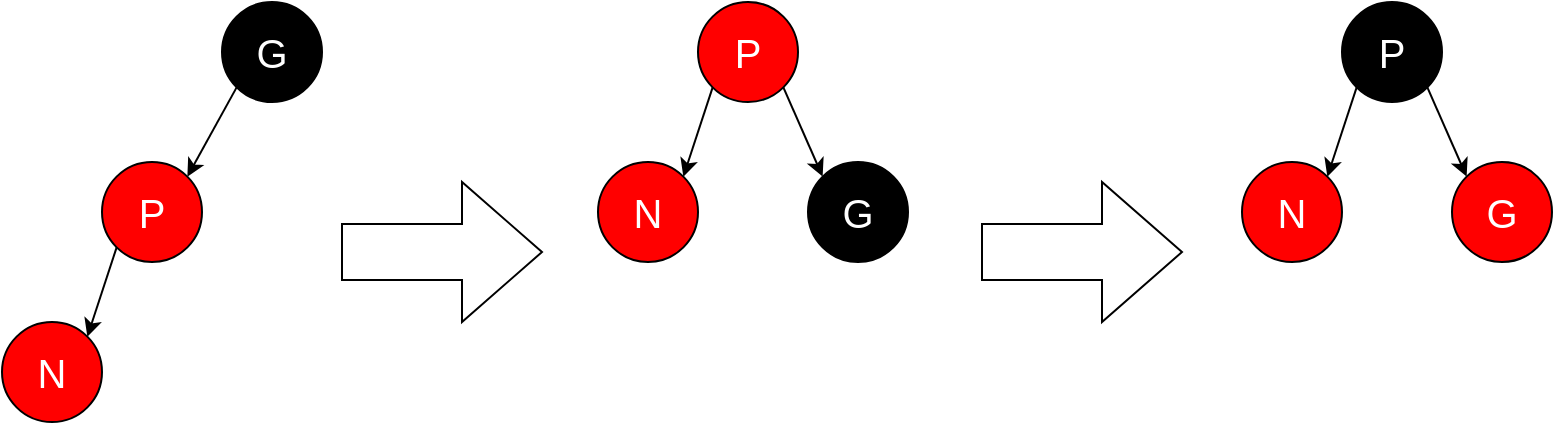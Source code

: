 <mxfile version="20.4.0" type="device"><diagram id="R-cHSDtUfPkVtpVSe-z4" name="Page-1"><mxGraphModel dx="572" dy="705" grid="1" gridSize="10" guides="1" tooltips="1" connect="1" arrows="1" fold="1" page="1" pageScale="1" pageWidth="850" pageHeight="1100" math="0" shadow="0"><root><mxCell id="0"/><mxCell id="1" parent="0"/><mxCell id="n1B0MFmd508IJaJsGRzu-10" style="edgeStyle=none;rounded=0;orthogonalLoop=1;jettySize=auto;html=1;exitX=0;exitY=1;exitDx=0;exitDy=0;entryX=1;entryY=0;entryDx=0;entryDy=0;fontSize=13;fontColor=#000000;" edge="1" parent="1" source="gJLooLLxW_zo6J-UF6FN-83" target="gJLooLLxW_zo6J-UF6FN-87"><mxGeometry relative="1" as="geometry"/></mxCell><mxCell id="gJLooLLxW_zo6J-UF6FN-83" value="&lt;font style=&quot;font-size: 20px;&quot; color=&quot;#ffffff&quot;&gt;G&lt;/font&gt;" style="ellipse;whiteSpace=wrap;html=1;aspect=fixed;fillColor=#000000;" parent="1" vertex="1"><mxGeometry x="1010" y="320" width="50" height="50" as="geometry"/></mxCell><mxCell id="n1B0MFmd508IJaJsGRzu-15" style="edgeStyle=none;rounded=0;orthogonalLoop=1;jettySize=auto;html=1;exitX=0;exitY=1;exitDx=0;exitDy=0;entryX=1;entryY=0;entryDx=0;entryDy=0;fontSize=13;fontColor=#000000;" edge="1" parent="1" source="gJLooLLxW_zo6J-UF6FN-87" target="n1B0MFmd508IJaJsGRzu-14"><mxGeometry relative="1" as="geometry"/></mxCell><mxCell id="gJLooLLxW_zo6J-UF6FN-87" value="&lt;font color=&quot;#ffffff&quot; style=&quot;font-size: 20px;&quot;&gt;P&lt;/font&gt;" style="ellipse;whiteSpace=wrap;html=1;aspect=fixed;fillColor=#FF0000;" parent="1" vertex="1"><mxGeometry x="950" y="400" width="50" height="50" as="geometry"/></mxCell><mxCell id="n1B0MFmd508IJaJsGRzu-14" value="&lt;font color=&quot;#ffffff&quot; style=&quot;font-size: 20px;&quot;&gt;N&lt;/font&gt;" style="ellipse;whiteSpace=wrap;html=1;aspect=fixed;fillColor=#FF0000;" vertex="1" parent="1"><mxGeometry x="900" y="480" width="50" height="50" as="geometry"/></mxCell><mxCell id="n1B0MFmd508IJaJsGRzu-16" value="" style="html=1;shadow=0;dashed=0;align=center;verticalAlign=middle;shape=mxgraph.arrows2.arrow;dy=0.6;dx=40;notch=0;sketch=0;fontSize=20;fontColor=#FFFFFF;fillColor=#FFFFFF;" vertex="1" parent="1"><mxGeometry x="1070" y="410" width="100" height="70" as="geometry"/></mxCell><mxCell id="n1B0MFmd508IJaJsGRzu-18" value="&lt;font color=&quot;#ffffff&quot; style=&quot;font-size: 20px;&quot;&gt;G&lt;/font&gt;" style="ellipse;whiteSpace=wrap;html=1;aspect=fixed;fillColor=#000000;" vertex="1" parent="1"><mxGeometry x="1303" y="400" width="50" height="50" as="geometry"/></mxCell><mxCell id="n1B0MFmd508IJaJsGRzu-19" style="edgeStyle=none;rounded=0;orthogonalLoop=1;jettySize=auto;html=1;exitX=0;exitY=1;exitDx=0;exitDy=0;entryX=1;entryY=0;entryDx=0;entryDy=0;fontSize=13;fontColor=#000000;" edge="1" parent="1" source="n1B0MFmd508IJaJsGRzu-20" target="n1B0MFmd508IJaJsGRzu-21"><mxGeometry relative="1" as="geometry"/></mxCell><mxCell id="n1B0MFmd508IJaJsGRzu-22" style="edgeStyle=none;rounded=0;orthogonalLoop=1;jettySize=auto;html=1;exitX=1;exitY=1;exitDx=0;exitDy=0;entryX=0;entryY=0;entryDx=0;entryDy=0;fontSize=20;fontColor=#FFFFFF;" edge="1" parent="1" source="n1B0MFmd508IJaJsGRzu-20" target="n1B0MFmd508IJaJsGRzu-18"><mxGeometry relative="1" as="geometry"/></mxCell><mxCell id="n1B0MFmd508IJaJsGRzu-20" value="&lt;font color=&quot;#ffffff&quot; style=&quot;font-size: 20px;&quot;&gt;P&lt;/font&gt;" style="ellipse;whiteSpace=wrap;html=1;aspect=fixed;fillColor=#FF0000;" vertex="1" parent="1"><mxGeometry x="1248" y="320" width="50" height="50" as="geometry"/></mxCell><mxCell id="n1B0MFmd508IJaJsGRzu-21" value="&lt;font color=&quot;#ffffff&quot; style=&quot;font-size: 20px;&quot;&gt;N&lt;/font&gt;" style="ellipse;whiteSpace=wrap;html=1;aspect=fixed;fillColor=#FF0000;" vertex="1" parent="1"><mxGeometry x="1198" y="400" width="50" height="50" as="geometry"/></mxCell><mxCell id="n1B0MFmd508IJaJsGRzu-23" value="" style="html=1;shadow=0;dashed=0;align=center;verticalAlign=middle;shape=mxgraph.arrows2.arrow;dy=0.6;dx=40;notch=0;sketch=0;fontSize=20;fontColor=#FFFFFF;fillColor=#FFFFFF;" vertex="1" parent="1"><mxGeometry x="1390" y="410" width="100" height="70" as="geometry"/></mxCell><mxCell id="n1B0MFmd508IJaJsGRzu-24" value="&lt;font color=&quot;#ffffff&quot; style=&quot;font-size: 20px;&quot;&gt;G&lt;/font&gt;" style="ellipse;whiteSpace=wrap;html=1;aspect=fixed;fillColor=#FF0000;" vertex="1" parent="1"><mxGeometry x="1625" y="400" width="50" height="50" as="geometry"/></mxCell><mxCell id="n1B0MFmd508IJaJsGRzu-25" style="edgeStyle=none;rounded=0;orthogonalLoop=1;jettySize=auto;html=1;exitX=0;exitY=1;exitDx=0;exitDy=0;entryX=1;entryY=0;entryDx=0;entryDy=0;fontSize=13;fontColor=#000000;" edge="1" parent="1" source="n1B0MFmd508IJaJsGRzu-27" target="n1B0MFmd508IJaJsGRzu-28"><mxGeometry relative="1" as="geometry"/></mxCell><mxCell id="n1B0MFmd508IJaJsGRzu-26" style="edgeStyle=none;rounded=0;orthogonalLoop=1;jettySize=auto;html=1;exitX=1;exitY=1;exitDx=0;exitDy=0;entryX=0;entryY=0;entryDx=0;entryDy=0;fontSize=20;fontColor=#FFFFFF;" edge="1" parent="1" source="n1B0MFmd508IJaJsGRzu-27" target="n1B0MFmd508IJaJsGRzu-24"><mxGeometry relative="1" as="geometry"/></mxCell><mxCell id="n1B0MFmd508IJaJsGRzu-27" value="&lt;font style=&quot;font-size: 20px;&quot; color=&quot;#ffffff&quot;&gt;P&lt;/font&gt;" style="ellipse;whiteSpace=wrap;html=1;aspect=fixed;fillColor=#000000;" vertex="1" parent="1"><mxGeometry x="1570" y="320" width="50" height="50" as="geometry"/></mxCell><mxCell id="n1B0MFmd508IJaJsGRzu-28" value="&lt;font color=&quot;#ffffff&quot; style=&quot;font-size: 20px;&quot;&gt;N&lt;/font&gt;" style="ellipse;whiteSpace=wrap;html=1;aspect=fixed;fillColor=#FF0000;" vertex="1" parent="1"><mxGeometry x="1520" y="400" width="50" height="50" as="geometry"/></mxCell></root></mxGraphModel></diagram></mxfile>
